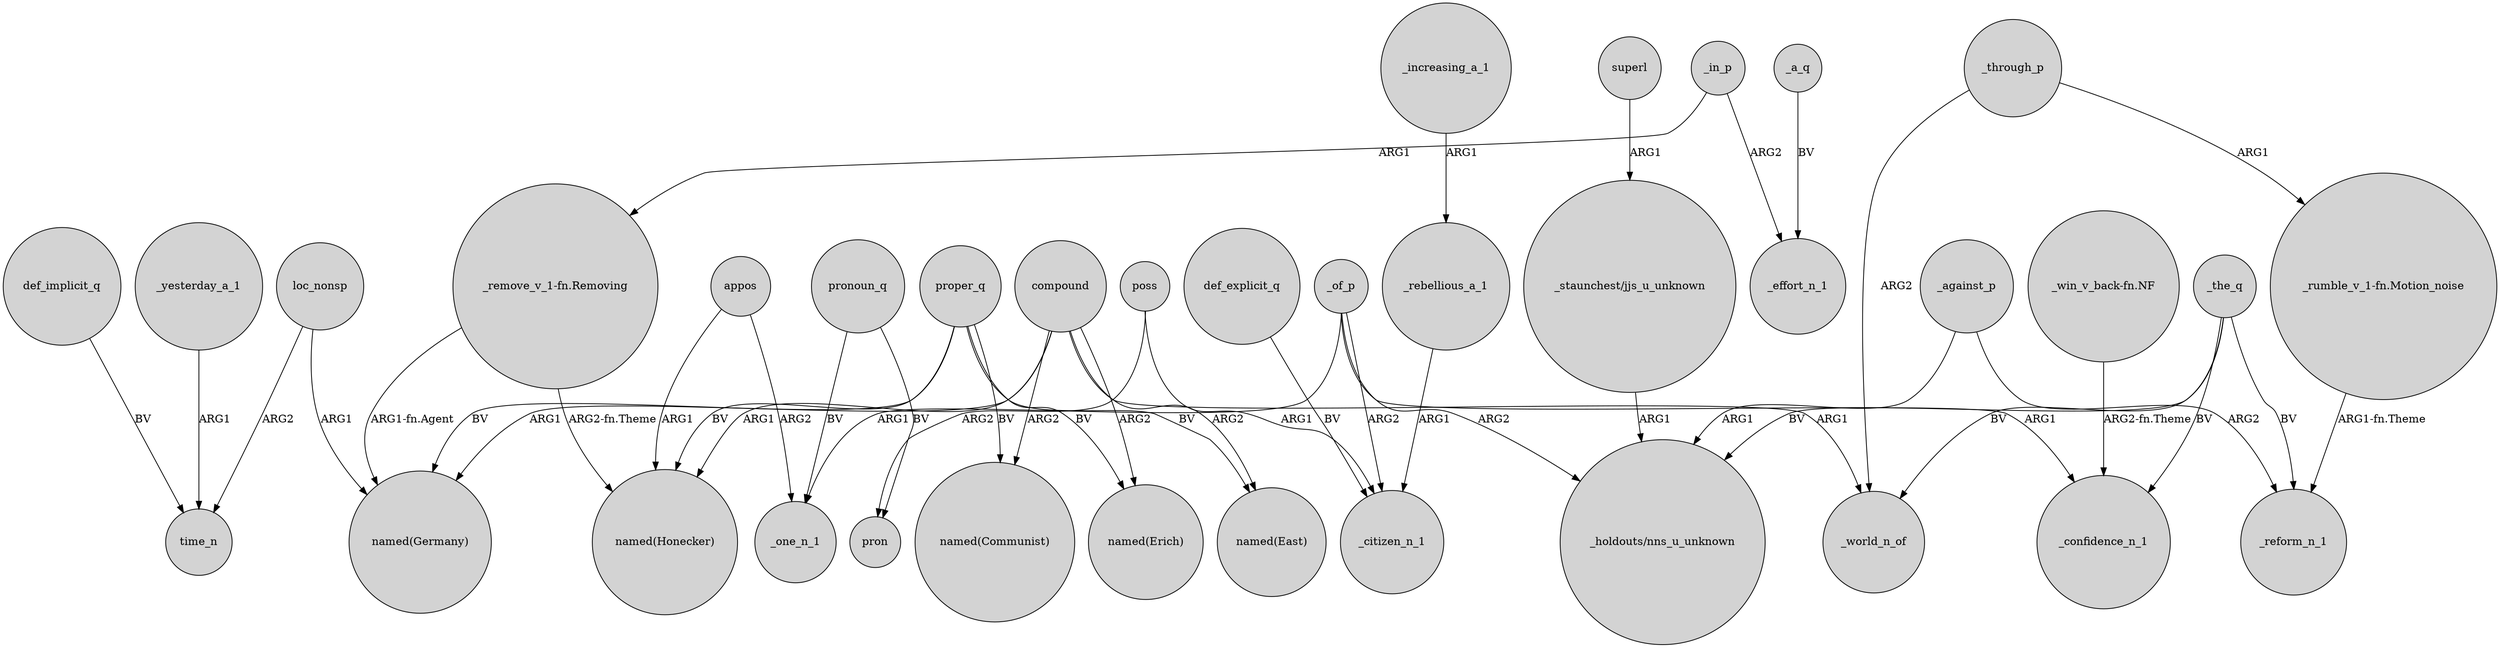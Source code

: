 digraph {
	node [shape=circle style=filled]
	_yesterday_a_1 -> time_n [label=ARG1]
	proper_q -> "named(Germany)" [label=BV]
	appos -> "named(Honecker)" [label=ARG1]
	appos -> _one_n_1 [label=ARG2]
	poss -> pron [label=ARG2]
	compound -> _world_n_of [label=ARG1]
	_in_p -> _effort_n_1 [label=ARG2]
	proper_q -> "named(Erich)" [label=BV]
	def_explicit_q -> _citizen_n_1 [label=BV]
	_against_p -> _reform_n_1 [label=ARG2]
	compound -> "named(Erich)" [label=ARG2]
	_through_p -> _world_n_of [label=ARG2]
	proper_q -> "named(Honecker)" [label=BV]
	_of_p -> _one_n_1 [label=ARG1]
	proper_q -> "named(Communist)" [label=BV]
	poss -> _citizen_n_1 [label=ARG1]
	_of_p -> "_holdouts/nns_u_unknown" [label=ARG2]
	loc_nonsp -> time_n [label=ARG2]
	"_win_v_back-fn.NF" -> _confidence_n_1 [label="ARG2-fn.Theme"]
	_the_q -> "_holdouts/nns_u_unknown" [label=BV]
	pronoun_q -> pron [label=BV]
	_rebellious_a_1 -> _citizen_n_1 [label=ARG1]
	_against_p -> "_holdouts/nns_u_unknown" [label=ARG1]
	loc_nonsp -> "named(Germany)" [label=ARG1]
	_increasing_a_1 -> _rebellious_a_1 [label=ARG1]
	_through_p -> "_rumble_v_1-fn.Motion_noise" [label=ARG1]
	compound -> "named(Germany)" [label=ARG1]
	_the_q -> _confidence_n_1 [label=BV]
	_of_p -> _confidence_n_1 [label=ARG1]
	"_remove_v_1-fn.Removing" -> "named(Germany)" [label="ARG1-fn.Agent"]
	_in_p -> "_remove_v_1-fn.Removing" [label=ARG1]
	_a_q -> _effort_n_1 [label=BV]
	pronoun_q -> _one_n_1 [label=BV]
	compound -> "named(Honecker)" [label=ARG1]
	"_rumble_v_1-fn.Motion_noise" -> _reform_n_1 [label="ARG1-fn.Theme"]
	_of_p -> _citizen_n_1 [label=ARG2]
	compound -> "named(Communist)" [label=ARG2]
	_the_q -> _reform_n_1 [label=BV]
	"_remove_v_1-fn.Removing" -> "named(Honecker)" [label="ARG2-fn.Theme"]
	proper_q -> "named(East)" [label=BV]
	_the_q -> _world_n_of [label=BV]
	compound -> "named(East)" [label=ARG2]
	def_implicit_q -> time_n [label=BV]
	superl -> "_staunchest/jjs_u_unknown" [label=ARG1]
	"_staunchest/jjs_u_unknown" -> "_holdouts/nns_u_unknown" [label=ARG1]
}
